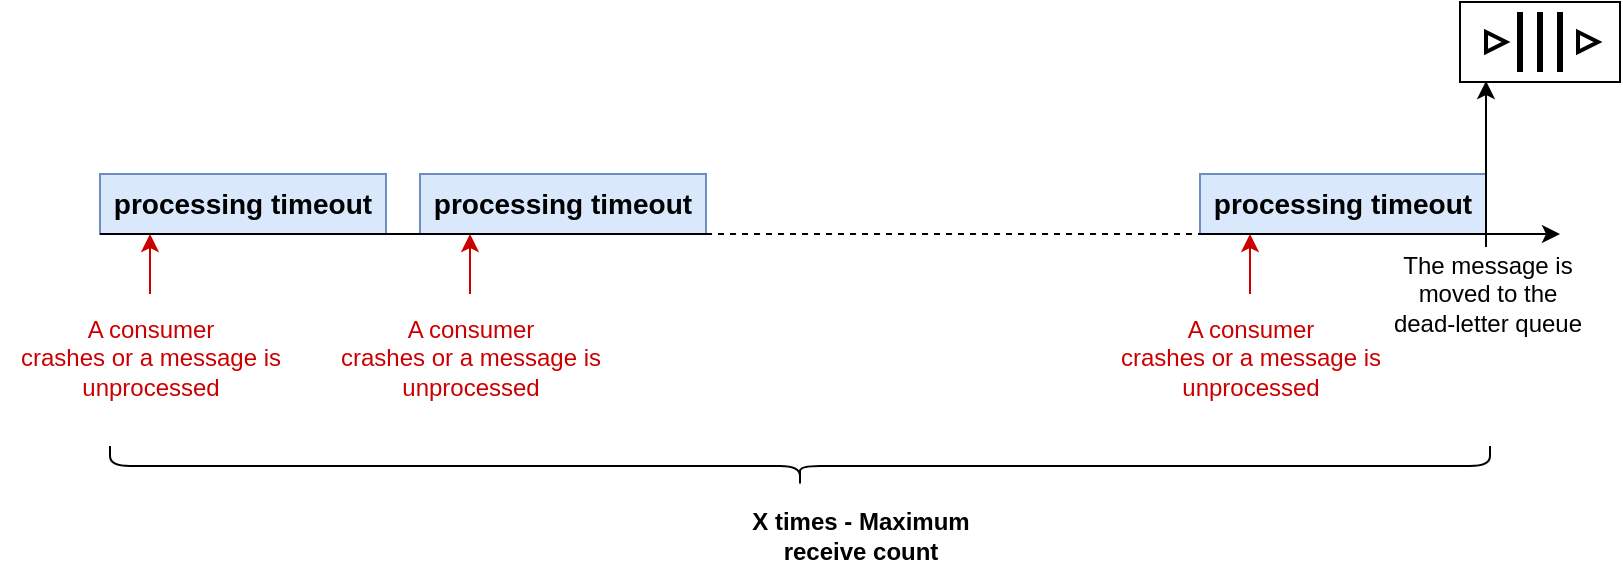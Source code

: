 <mxfile version="12.8.5" type="device"><diagram id="XRCmJDxH_AXc8cY6p594" name="Page-1"><mxGraphModel dx="403" dy="1078" grid="1" gridSize="10" guides="1" tooltips="1" connect="1" arrows="1" fold="1" page="1" pageScale="1" pageWidth="1169" pageHeight="827" math="0" shadow="0"><root><mxCell id="0"/><mxCell id="1" parent="0"/><mxCell id="Ny0kxUSUm7qeiyA28rzV-21" value="" style="endArrow=classic;html=1;fontColor=#990000;strokeColor=#CC0000;" parent="1" edge="1"><mxGeometry width="50" height="50" relative="1" as="geometry"><mxPoint x="85" y="-594" as="sourcePoint"/><mxPoint x="85" y="-624" as="targetPoint"/></mxGeometry></mxCell><mxCell id="Ny0kxUSUm7qeiyA28rzV-22" value="A consumer&lt;br&gt;crashes or a message is unprocessed" style="text;html=1;strokeColor=none;fillColor=none;align=center;verticalAlign=middle;whiteSpace=wrap;rounded=0;fontColor=#CC0000;" parent="1" vertex="1"><mxGeometry x="10" y="-588" width="151" height="51" as="geometry"/></mxCell><mxCell id="Ny0kxUSUm7qeiyA28rzV-3" value="&lt;font style=&quot;font-size: 14px&quot;&gt;processing timeout&lt;/font&gt;" style="rounded=0;whiteSpace=wrap;html=1;fillColor=#dae8fc;strokeColor=#6c8ebf;fontStyle=1" parent="1" vertex="1"><mxGeometry x="60" y="-654" width="143" height="30" as="geometry"/></mxCell><mxCell id="3MDkx-_0oDwNMvFbTSjy-1" value="" style="endArrow=classic;html=1;fontColor=#990000;strokeColor=#CC0000;" edge="1" parent="1"><mxGeometry width="50" height="50" relative="1" as="geometry"><mxPoint x="245" y="-594" as="sourcePoint"/><mxPoint x="245" y="-624" as="targetPoint"/></mxGeometry></mxCell><mxCell id="3MDkx-_0oDwNMvFbTSjy-2" value="A consumer&lt;br&gt;crashes or a message is unprocessed" style="text;html=1;strokeColor=none;fillColor=none;align=center;verticalAlign=middle;whiteSpace=wrap;rounded=0;fontColor=#CC0000;" vertex="1" parent="1"><mxGeometry x="170" y="-588" width="151" height="51" as="geometry"/></mxCell><mxCell id="3MDkx-_0oDwNMvFbTSjy-3" value="&lt;font style=&quot;font-size: 14px&quot;&gt;processing timeout&lt;/font&gt;" style="rounded=0;whiteSpace=wrap;html=1;fillColor=#dae8fc;strokeColor=#6c8ebf;fontStyle=1" vertex="1" parent="1"><mxGeometry x="220" y="-654" width="143" height="30" as="geometry"/></mxCell><mxCell id="3MDkx-_0oDwNMvFbTSjy-4" value="" style="endArrow=classic;html=1;fontColor=#990000;strokeColor=#CC0000;" edge="1" parent="1"><mxGeometry width="50" height="50" relative="1" as="geometry"><mxPoint x="635" y="-594" as="sourcePoint"/><mxPoint x="635" y="-624" as="targetPoint"/></mxGeometry></mxCell><mxCell id="3MDkx-_0oDwNMvFbTSjy-5" value="A consumer&lt;br&gt;crashes or a message is unprocessed" style="text;html=1;strokeColor=none;fillColor=none;align=center;verticalAlign=middle;whiteSpace=wrap;rounded=0;fontColor=#CC0000;" vertex="1" parent="1"><mxGeometry x="560" y="-588" width="151" height="51" as="geometry"/></mxCell><mxCell id="3MDkx-_0oDwNMvFbTSjy-6" value="&lt;font style=&quot;font-size: 14px&quot;&gt;processing timeout&lt;/font&gt;" style="rounded=0;whiteSpace=wrap;html=1;fillColor=#dae8fc;strokeColor=#6c8ebf;fontStyle=1" vertex="1" parent="1"><mxGeometry x="610" y="-654" width="143" height="30" as="geometry"/></mxCell><mxCell id="3MDkx-_0oDwNMvFbTSjy-8" value="" style="shape=curlyBracket;whiteSpace=wrap;html=1;rounded=1;rotation=-90;" vertex="1" parent="1"><mxGeometry x="400" y="-853" width="20" height="690" as="geometry"/></mxCell><mxCell id="3MDkx-_0oDwNMvFbTSjy-10" value="&lt;b&gt;X times - Maximum receive count&lt;/b&gt;" style="text;html=1;strokeColor=none;fillColor=none;align=center;verticalAlign=middle;whiteSpace=wrap;rounded=0;" vertex="1" parent="1"><mxGeometry x="368.75" y="-483" width="142.5" height="20" as="geometry"/></mxCell><mxCell id="3MDkx-_0oDwNMvFbTSjy-13" value="" style="endArrow=none;dashed=1;html=1;exitX=1;exitY=1;exitDx=0;exitDy=0;" edge="1" parent="1" source="3MDkx-_0oDwNMvFbTSjy-3"><mxGeometry width="50" height="50" relative="1" as="geometry"><mxPoint x="370" y="-624" as="sourcePoint"/><mxPoint x="610" y="-624" as="targetPoint"/></mxGeometry></mxCell><mxCell id="Ny0kxUSUm7qeiyA28rzV-1" value="" style="endArrow=classic;html=1;startArrow=none;startFill=0;endFill=1;" parent="1" edge="1"><mxGeometry width="50" height="50" relative="1" as="geometry"><mxPoint x="610" y="-624" as="sourcePoint"/><mxPoint x="790" y="-624" as="targetPoint"/></mxGeometry></mxCell><mxCell id="3MDkx-_0oDwNMvFbTSjy-15" value="" style="endArrow=none;html=1;startArrow=none;startFill=0;endFill=0;exitX=0;exitY=1;exitDx=0;exitDy=0;strokeColor=#000000;entryX=1;entryY=1;entryDx=0;entryDy=0;" edge="1" parent="1" target="3MDkx-_0oDwNMvFbTSjy-3"><mxGeometry width="50" height="50" relative="1" as="geometry"><mxPoint x="60" y="-624" as="sourcePoint"/><mxPoint x="360" y="-624" as="targetPoint"/></mxGeometry></mxCell><mxCell id="3MDkx-_0oDwNMvFbTSjy-16" value="" style="endArrow=classic;html=1;" edge="1" parent="1"><mxGeometry width="50" height="50" relative="1" as="geometry"><mxPoint x="753" y="-617.5" as="sourcePoint"/><mxPoint x="753" y="-700.5" as="targetPoint"/></mxGeometry></mxCell><mxCell id="3MDkx-_0oDwNMvFbTSjy-17" value="The message is moved to the&lt;br&gt;dead-letter queue" style="text;html=1;strokeColor=none;fillColor=none;align=center;verticalAlign=middle;whiteSpace=wrap;rounded=0;" vertex="1" parent="1"><mxGeometry x="699" y="-604" width="110" height="20" as="geometry"/></mxCell><mxCell id="3MDkx-_0oDwNMvFbTSjy-18" style="edgeStyle=orthogonalEdgeStyle;rounded=0;orthogonalLoop=1;jettySize=auto;html=1;exitX=0.5;exitY=1;exitDx=0;exitDy=0;endArrow=none;endFill=0;strokeColor=#000000;" edge="1" parent="1" source="3MDkx-_0oDwNMvFbTSjy-17" target="3MDkx-_0oDwNMvFbTSjy-17"><mxGeometry relative="1" as="geometry"/></mxCell><mxCell id="3MDkx-_0oDwNMvFbTSjy-23" value="" style="rounded=0;whiteSpace=wrap;html=1;shadow=0;" vertex="1" parent="1"><mxGeometry x="740" y="-740" width="80" height="40" as="geometry"/></mxCell><mxCell id="3MDkx-_0oDwNMvFbTSjy-25" value="" style="triangle;whiteSpace=wrap;html=1;shadow=0;strokeWidth=2;" vertex="1" parent="1"><mxGeometry x="799" y="-725" width="10" height="10" as="geometry"/></mxCell><mxCell id="3MDkx-_0oDwNMvFbTSjy-26" value="" style="triangle;whiteSpace=wrap;html=1;shadow=0;strokeWidth=2;" vertex="1" parent="1"><mxGeometry x="753" y="-725" width="10" height="10" as="geometry"/></mxCell><mxCell id="3MDkx-_0oDwNMvFbTSjy-31" value="" style="endArrow=none;html=1;strokeColor=#000000;entryX=0.25;entryY=0;entryDx=0;entryDy=0;strokeWidth=3;" edge="1" parent="1"><mxGeometry width="50" height="50" relative="1" as="geometry"><mxPoint x="770" y="-705" as="sourcePoint"/><mxPoint x="770" y="-735" as="targetPoint"/></mxGeometry></mxCell><mxCell id="3MDkx-_0oDwNMvFbTSjy-32" value="" style="endArrow=none;html=1;strokeColor=#000000;entryX=0.25;entryY=0;entryDx=0;entryDy=0;strokeWidth=3;" edge="1" parent="1"><mxGeometry width="50" height="50" relative="1" as="geometry"><mxPoint x="780" y="-705" as="sourcePoint"/><mxPoint x="780" y="-735" as="targetPoint"/></mxGeometry></mxCell><mxCell id="3MDkx-_0oDwNMvFbTSjy-33" value="" style="endArrow=none;html=1;strokeColor=#000000;entryX=0.25;entryY=0;entryDx=0;entryDy=0;strokeWidth=3;" edge="1" parent="1"><mxGeometry width="50" height="50" relative="1" as="geometry"><mxPoint x="790" y="-705" as="sourcePoint"/><mxPoint x="790" y="-735" as="targetPoint"/><Array as="points"/></mxGeometry></mxCell></root></mxGraphModel></diagram></mxfile>
